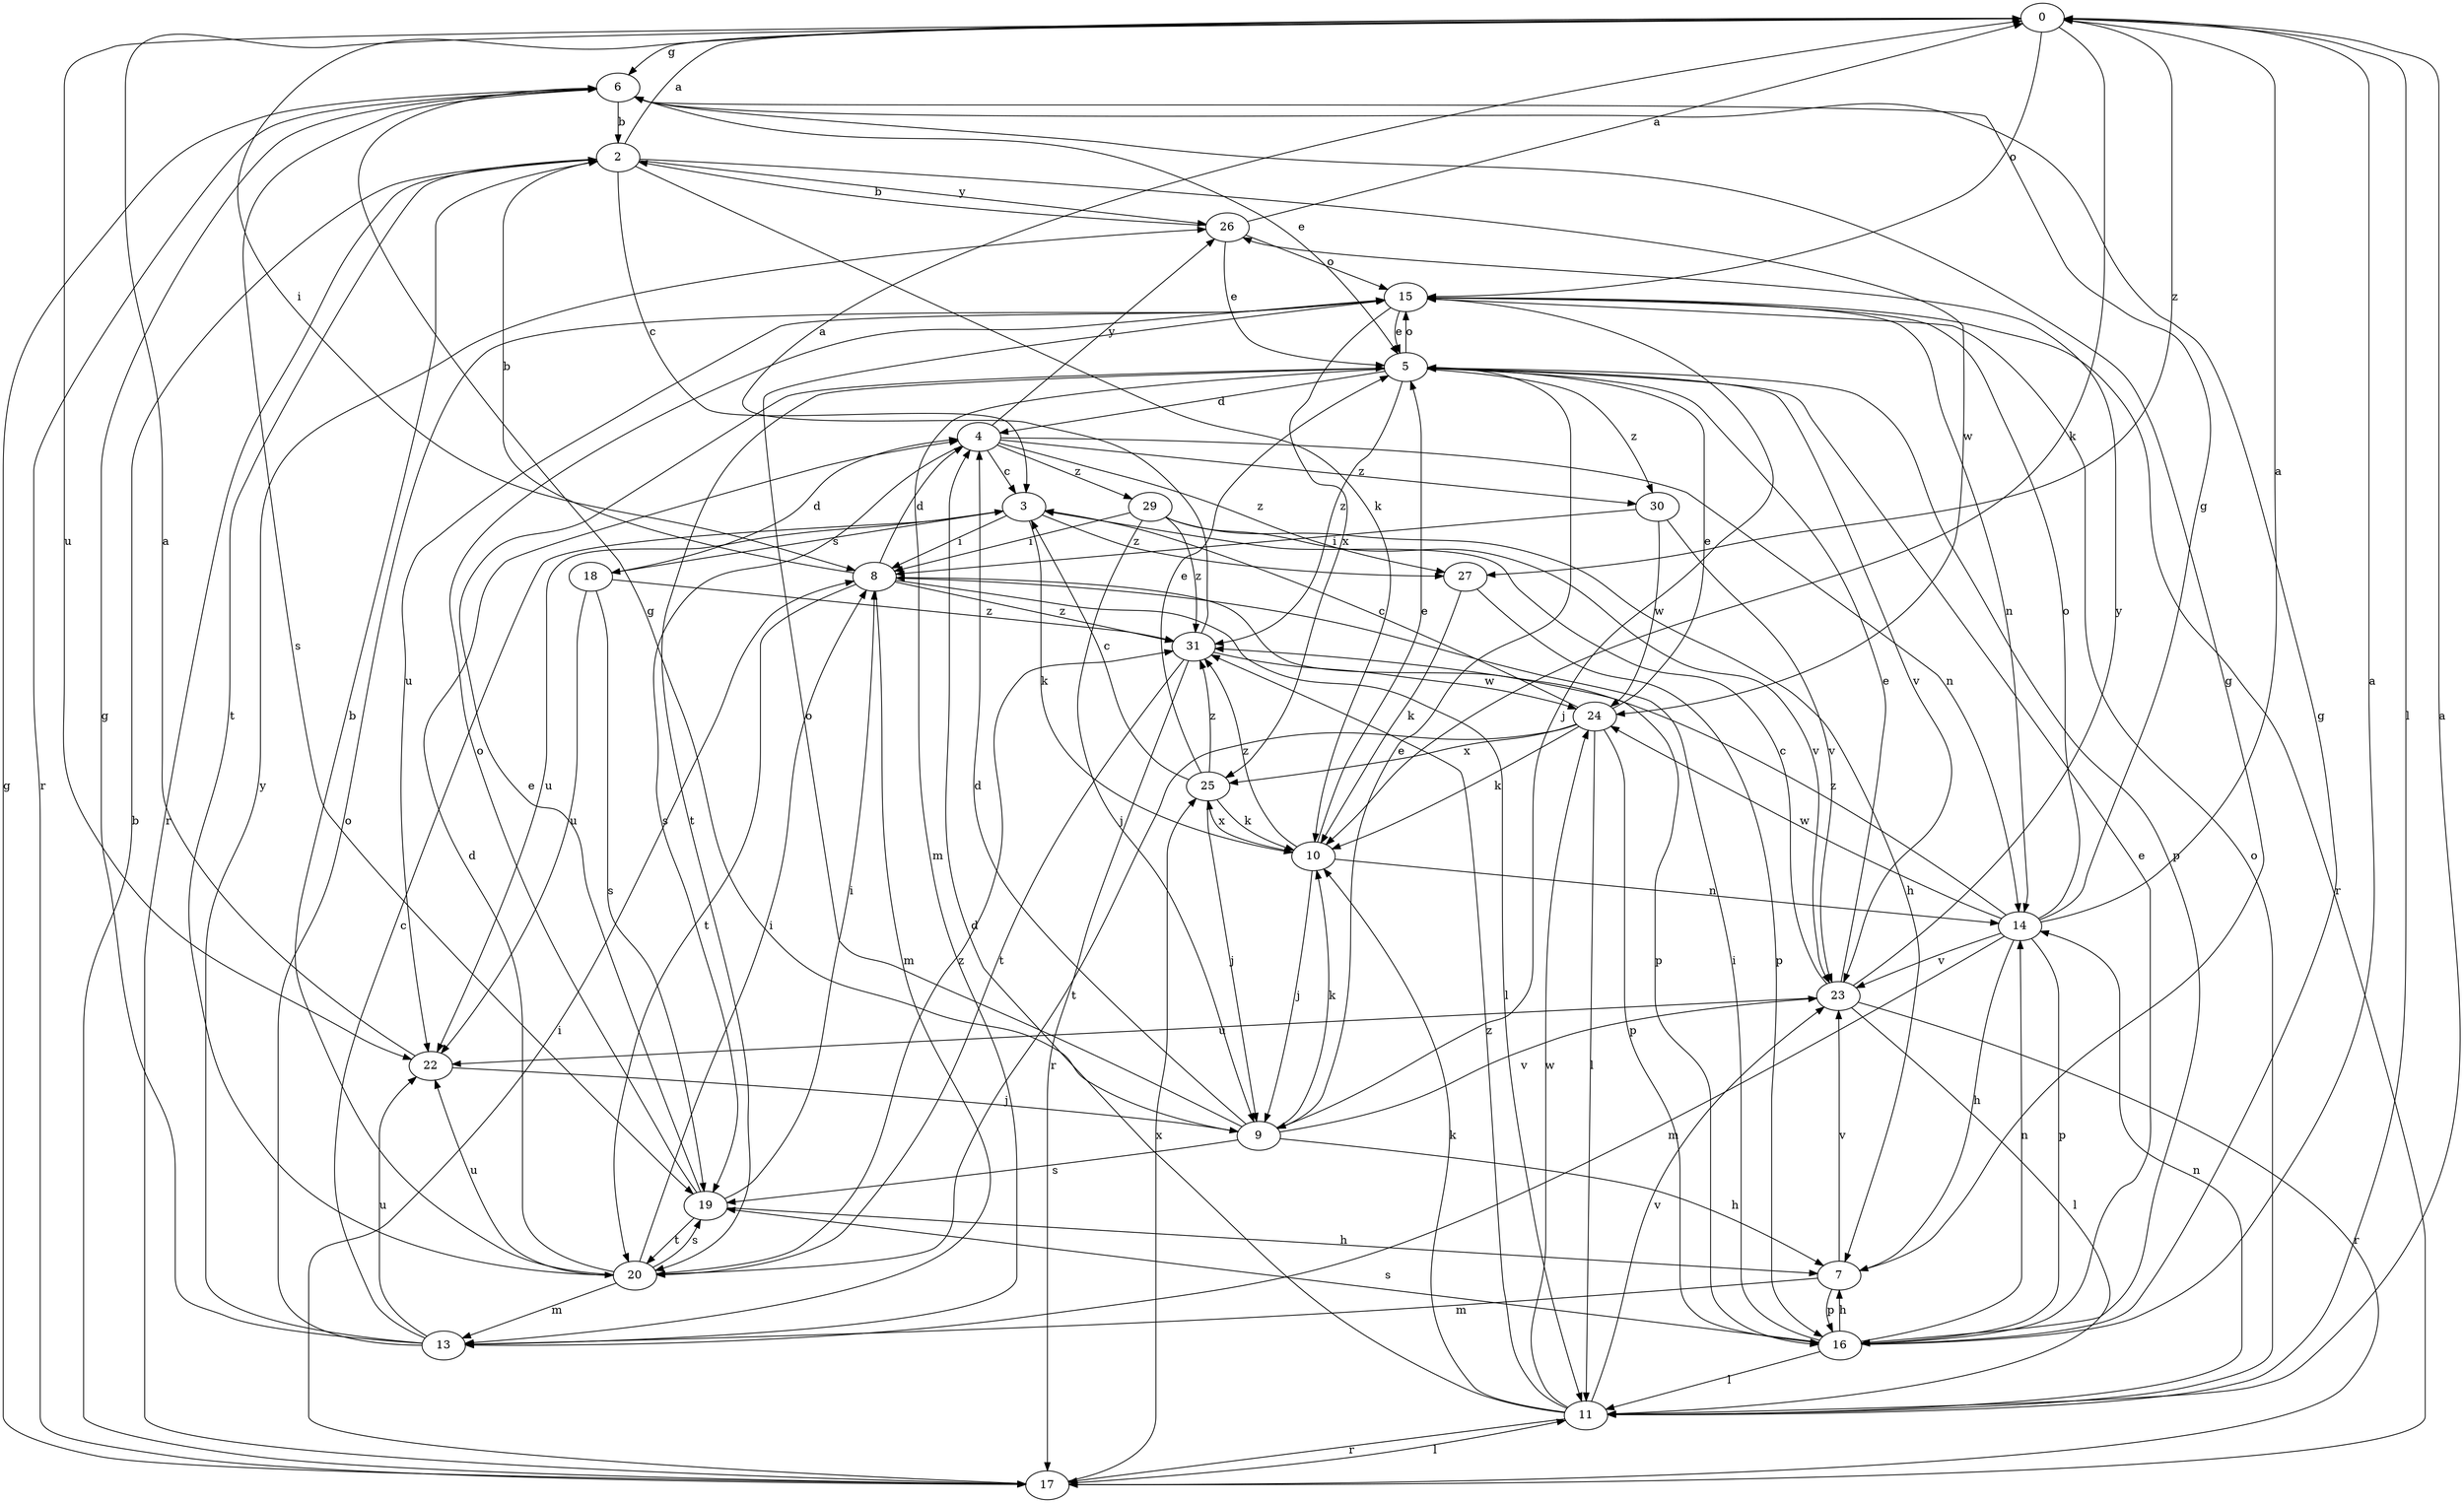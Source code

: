 strict digraph  {
0;
2;
3;
4;
5;
6;
7;
8;
9;
10;
11;
13;
14;
15;
16;
17;
18;
19;
20;
22;
23;
24;
25;
26;
27;
29;
30;
31;
0 -> 6  [label=g];
0 -> 8  [label=i];
0 -> 10  [label=k];
0 -> 11  [label=l];
0 -> 15  [label=o];
0 -> 22  [label=u];
0 -> 27  [label=z];
2 -> 0  [label=a];
2 -> 3  [label=c];
2 -> 10  [label=k];
2 -> 17  [label=r];
2 -> 20  [label=t];
2 -> 24  [label=w];
2 -> 26  [label=y];
3 -> 8  [label=i];
3 -> 10  [label=k];
3 -> 18  [label=s];
3 -> 22  [label=u];
3 -> 27  [label=z];
4 -> 3  [label=c];
4 -> 14  [label=n];
4 -> 19  [label=s];
4 -> 26  [label=y];
4 -> 27  [label=z];
4 -> 29  [label=z];
4 -> 30  [label=z];
5 -> 4  [label=d];
5 -> 13  [label=m];
5 -> 15  [label=o];
5 -> 16  [label=p];
5 -> 20  [label=t];
5 -> 23  [label=v];
5 -> 30  [label=z];
5 -> 31  [label=z];
6 -> 2  [label=b];
6 -> 5  [label=e];
6 -> 17  [label=r];
6 -> 19  [label=s];
7 -> 6  [label=g];
7 -> 13  [label=m];
7 -> 16  [label=p];
7 -> 23  [label=v];
8 -> 2  [label=b];
8 -> 4  [label=d];
8 -> 11  [label=l];
8 -> 13  [label=m];
8 -> 16  [label=p];
8 -> 20  [label=t];
8 -> 31  [label=z];
9 -> 4  [label=d];
9 -> 5  [label=e];
9 -> 6  [label=g];
9 -> 7  [label=h];
9 -> 10  [label=k];
9 -> 15  [label=o];
9 -> 19  [label=s];
9 -> 23  [label=v];
10 -> 5  [label=e];
10 -> 9  [label=j];
10 -> 14  [label=n];
10 -> 25  [label=x];
10 -> 31  [label=z];
11 -> 0  [label=a];
11 -> 4  [label=d];
11 -> 10  [label=k];
11 -> 14  [label=n];
11 -> 15  [label=o];
11 -> 17  [label=r];
11 -> 23  [label=v];
11 -> 24  [label=w];
11 -> 31  [label=z];
13 -> 3  [label=c];
13 -> 6  [label=g];
13 -> 15  [label=o];
13 -> 22  [label=u];
13 -> 26  [label=y];
14 -> 0  [label=a];
14 -> 6  [label=g];
14 -> 7  [label=h];
14 -> 13  [label=m];
14 -> 15  [label=o];
14 -> 16  [label=p];
14 -> 23  [label=v];
14 -> 24  [label=w];
14 -> 31  [label=z];
15 -> 5  [label=e];
15 -> 9  [label=j];
15 -> 14  [label=n];
15 -> 17  [label=r];
15 -> 22  [label=u];
15 -> 25  [label=x];
16 -> 0  [label=a];
16 -> 5  [label=e];
16 -> 6  [label=g];
16 -> 7  [label=h];
16 -> 8  [label=i];
16 -> 11  [label=l];
16 -> 14  [label=n];
16 -> 19  [label=s];
17 -> 2  [label=b];
17 -> 6  [label=g];
17 -> 8  [label=i];
17 -> 11  [label=l];
17 -> 25  [label=x];
18 -> 4  [label=d];
18 -> 19  [label=s];
18 -> 22  [label=u];
18 -> 31  [label=z];
19 -> 5  [label=e];
19 -> 7  [label=h];
19 -> 8  [label=i];
19 -> 15  [label=o];
19 -> 20  [label=t];
20 -> 2  [label=b];
20 -> 4  [label=d];
20 -> 8  [label=i];
20 -> 13  [label=m];
20 -> 19  [label=s];
20 -> 22  [label=u];
20 -> 31  [label=z];
22 -> 0  [label=a];
22 -> 9  [label=j];
23 -> 3  [label=c];
23 -> 5  [label=e];
23 -> 11  [label=l];
23 -> 17  [label=r];
23 -> 22  [label=u];
23 -> 26  [label=y];
24 -> 3  [label=c];
24 -> 5  [label=e];
24 -> 10  [label=k];
24 -> 11  [label=l];
24 -> 16  [label=p];
24 -> 20  [label=t];
24 -> 25  [label=x];
25 -> 3  [label=c];
25 -> 5  [label=e];
25 -> 9  [label=j];
25 -> 10  [label=k];
25 -> 31  [label=z];
26 -> 0  [label=a];
26 -> 2  [label=b];
26 -> 5  [label=e];
26 -> 15  [label=o];
27 -> 10  [label=k];
27 -> 16  [label=p];
29 -> 7  [label=h];
29 -> 8  [label=i];
29 -> 9  [label=j];
29 -> 23  [label=v];
29 -> 31  [label=z];
30 -> 8  [label=i];
30 -> 23  [label=v];
30 -> 24  [label=w];
31 -> 0  [label=a];
31 -> 17  [label=r];
31 -> 20  [label=t];
31 -> 24  [label=w];
}
